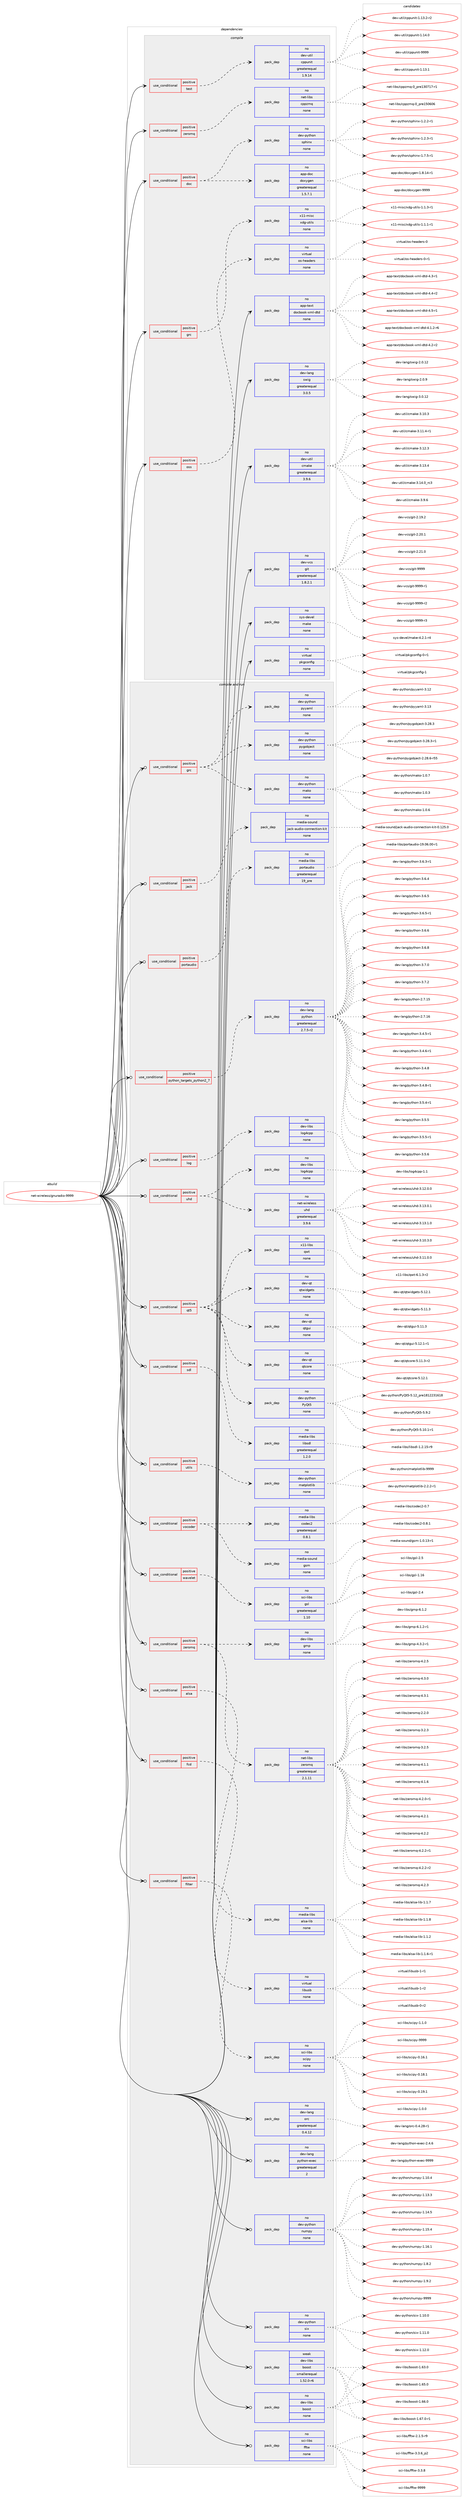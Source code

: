 digraph prolog {

# *************
# Graph options
# *************

newrank=true;
concentrate=true;
compound=true;
graph [rankdir=LR,fontname=Helvetica,fontsize=10,ranksep=1.5];#, ranksep=2.5, nodesep=0.2];
edge  [arrowhead=vee];
node  [fontname=Helvetica,fontsize=10];

# **********
# The ebuild
# **********

subgraph cluster_leftcol {
color=gray;
rank=same;
label=<<i>ebuild</i>>;
id [label="net-wireless/gnuradio-9999", color=red, width=4, href="../net-wireless/gnuradio-9999.svg"];
}

# ****************
# The dependencies
# ****************

subgraph cluster_midcol {
color=gray;
label=<<i>dependencies</i>>;
subgraph cluster_compile {
fillcolor="#eeeeee";
style=filled;
label=<<i>compile</i>>;
subgraph cond451269 {
dependency1680266 [label=<<TABLE BORDER="0" CELLBORDER="1" CELLSPACING="0" CELLPADDING="4"><TR><TD ROWSPAN="3" CELLPADDING="10">use_conditional</TD></TR><TR><TD>positive</TD></TR><TR><TD>doc</TD></TR></TABLE>>, shape=none, color=red];
subgraph pack1201493 {
dependency1680267 [label=<<TABLE BORDER="0" CELLBORDER="1" CELLSPACING="0" CELLPADDING="4" WIDTH="220"><TR><TD ROWSPAN="6" CELLPADDING="30">pack_dep</TD></TR><TR><TD WIDTH="110">no</TD></TR><TR><TD>app-doc</TD></TR><TR><TD>doxygen</TD></TR><TR><TD>greaterequal</TD></TR><TR><TD>1.5.7.1</TD></TR></TABLE>>, shape=none, color=blue];
}
dependency1680266:e -> dependency1680267:w [weight=20,style="dashed",arrowhead="vee"];
subgraph pack1201494 {
dependency1680268 [label=<<TABLE BORDER="0" CELLBORDER="1" CELLSPACING="0" CELLPADDING="4" WIDTH="220"><TR><TD ROWSPAN="6" CELLPADDING="30">pack_dep</TD></TR><TR><TD WIDTH="110">no</TD></TR><TR><TD>dev-python</TD></TR><TR><TD>sphinx</TD></TR><TR><TD>none</TD></TR><TR><TD></TD></TR></TABLE>>, shape=none, color=blue];
}
dependency1680266:e -> dependency1680268:w [weight=20,style="dashed",arrowhead="vee"];
}
id:e -> dependency1680266:w [weight=20,style="solid",arrowhead="vee"];
subgraph cond451270 {
dependency1680269 [label=<<TABLE BORDER="0" CELLBORDER="1" CELLSPACING="0" CELLPADDING="4"><TR><TD ROWSPAN="3" CELLPADDING="10">use_conditional</TD></TR><TR><TD>positive</TD></TR><TR><TD>grc</TD></TR></TABLE>>, shape=none, color=red];
subgraph pack1201495 {
dependency1680270 [label=<<TABLE BORDER="0" CELLBORDER="1" CELLSPACING="0" CELLPADDING="4" WIDTH="220"><TR><TD ROWSPAN="6" CELLPADDING="30">pack_dep</TD></TR><TR><TD WIDTH="110">no</TD></TR><TR><TD>x11-misc</TD></TR><TR><TD>xdg-utils</TD></TR><TR><TD>none</TD></TR><TR><TD></TD></TR></TABLE>>, shape=none, color=blue];
}
dependency1680269:e -> dependency1680270:w [weight=20,style="dashed",arrowhead="vee"];
}
id:e -> dependency1680269:w [weight=20,style="solid",arrowhead="vee"];
subgraph cond451271 {
dependency1680271 [label=<<TABLE BORDER="0" CELLBORDER="1" CELLSPACING="0" CELLPADDING="4"><TR><TD ROWSPAN="3" CELLPADDING="10">use_conditional</TD></TR><TR><TD>positive</TD></TR><TR><TD>oss</TD></TR></TABLE>>, shape=none, color=red];
subgraph pack1201496 {
dependency1680272 [label=<<TABLE BORDER="0" CELLBORDER="1" CELLSPACING="0" CELLPADDING="4" WIDTH="220"><TR><TD ROWSPAN="6" CELLPADDING="30">pack_dep</TD></TR><TR><TD WIDTH="110">no</TD></TR><TR><TD>virtual</TD></TR><TR><TD>os-headers</TD></TR><TR><TD>none</TD></TR><TR><TD></TD></TR></TABLE>>, shape=none, color=blue];
}
dependency1680271:e -> dependency1680272:w [weight=20,style="dashed",arrowhead="vee"];
}
id:e -> dependency1680271:w [weight=20,style="solid",arrowhead="vee"];
subgraph cond451272 {
dependency1680273 [label=<<TABLE BORDER="0" CELLBORDER="1" CELLSPACING="0" CELLPADDING="4"><TR><TD ROWSPAN="3" CELLPADDING="10">use_conditional</TD></TR><TR><TD>positive</TD></TR><TR><TD>test</TD></TR></TABLE>>, shape=none, color=red];
subgraph pack1201497 {
dependency1680274 [label=<<TABLE BORDER="0" CELLBORDER="1" CELLSPACING="0" CELLPADDING="4" WIDTH="220"><TR><TD ROWSPAN="6" CELLPADDING="30">pack_dep</TD></TR><TR><TD WIDTH="110">no</TD></TR><TR><TD>dev-util</TD></TR><TR><TD>cppunit</TD></TR><TR><TD>greaterequal</TD></TR><TR><TD>1.9.14</TD></TR></TABLE>>, shape=none, color=blue];
}
dependency1680273:e -> dependency1680274:w [weight=20,style="dashed",arrowhead="vee"];
}
id:e -> dependency1680273:w [weight=20,style="solid",arrowhead="vee"];
subgraph cond451273 {
dependency1680275 [label=<<TABLE BORDER="0" CELLBORDER="1" CELLSPACING="0" CELLPADDING="4"><TR><TD ROWSPAN="3" CELLPADDING="10">use_conditional</TD></TR><TR><TD>positive</TD></TR><TR><TD>zeromq</TD></TR></TABLE>>, shape=none, color=red];
subgraph pack1201498 {
dependency1680276 [label=<<TABLE BORDER="0" CELLBORDER="1" CELLSPACING="0" CELLPADDING="4" WIDTH="220"><TR><TD ROWSPAN="6" CELLPADDING="30">pack_dep</TD></TR><TR><TD WIDTH="110">no</TD></TR><TR><TD>net-libs</TD></TR><TR><TD>cppzmq</TD></TR><TR><TD>none</TD></TR><TR><TD></TD></TR></TABLE>>, shape=none, color=blue];
}
dependency1680275:e -> dependency1680276:w [weight=20,style="dashed",arrowhead="vee"];
}
id:e -> dependency1680275:w [weight=20,style="solid",arrowhead="vee"];
subgraph pack1201499 {
dependency1680277 [label=<<TABLE BORDER="0" CELLBORDER="1" CELLSPACING="0" CELLPADDING="4" WIDTH="220"><TR><TD ROWSPAN="6" CELLPADDING="30">pack_dep</TD></TR><TR><TD WIDTH="110">no</TD></TR><TR><TD>app-text</TD></TR><TR><TD>docbook-xml-dtd</TD></TR><TR><TD>none</TD></TR><TR><TD></TD></TR></TABLE>>, shape=none, color=blue];
}
id:e -> dependency1680277:w [weight=20,style="solid",arrowhead="vee"];
subgraph pack1201500 {
dependency1680278 [label=<<TABLE BORDER="0" CELLBORDER="1" CELLSPACING="0" CELLPADDING="4" WIDTH="220"><TR><TD ROWSPAN="6" CELLPADDING="30">pack_dep</TD></TR><TR><TD WIDTH="110">no</TD></TR><TR><TD>dev-lang</TD></TR><TR><TD>swig</TD></TR><TR><TD>greaterequal</TD></TR><TR><TD>3.0.5</TD></TR></TABLE>>, shape=none, color=blue];
}
id:e -> dependency1680278:w [weight=20,style="solid",arrowhead="vee"];
subgraph pack1201501 {
dependency1680279 [label=<<TABLE BORDER="0" CELLBORDER="1" CELLSPACING="0" CELLPADDING="4" WIDTH="220"><TR><TD ROWSPAN="6" CELLPADDING="30">pack_dep</TD></TR><TR><TD WIDTH="110">no</TD></TR><TR><TD>dev-util</TD></TR><TR><TD>cmake</TD></TR><TR><TD>greaterequal</TD></TR><TR><TD>3.9.6</TD></TR></TABLE>>, shape=none, color=blue];
}
id:e -> dependency1680279:w [weight=20,style="solid",arrowhead="vee"];
subgraph pack1201502 {
dependency1680280 [label=<<TABLE BORDER="0" CELLBORDER="1" CELLSPACING="0" CELLPADDING="4" WIDTH="220"><TR><TD ROWSPAN="6" CELLPADDING="30">pack_dep</TD></TR><TR><TD WIDTH="110">no</TD></TR><TR><TD>dev-vcs</TD></TR><TR><TD>git</TD></TR><TR><TD>greaterequal</TD></TR><TR><TD>1.8.2.1</TD></TR></TABLE>>, shape=none, color=blue];
}
id:e -> dependency1680280:w [weight=20,style="solid",arrowhead="vee"];
subgraph pack1201503 {
dependency1680281 [label=<<TABLE BORDER="0" CELLBORDER="1" CELLSPACING="0" CELLPADDING="4" WIDTH="220"><TR><TD ROWSPAN="6" CELLPADDING="30">pack_dep</TD></TR><TR><TD WIDTH="110">no</TD></TR><TR><TD>sys-devel</TD></TR><TR><TD>make</TD></TR><TR><TD>none</TD></TR><TR><TD></TD></TR></TABLE>>, shape=none, color=blue];
}
id:e -> dependency1680281:w [weight=20,style="solid",arrowhead="vee"];
subgraph pack1201504 {
dependency1680282 [label=<<TABLE BORDER="0" CELLBORDER="1" CELLSPACING="0" CELLPADDING="4" WIDTH="220"><TR><TD ROWSPAN="6" CELLPADDING="30">pack_dep</TD></TR><TR><TD WIDTH="110">no</TD></TR><TR><TD>virtual</TD></TR><TR><TD>pkgconfig</TD></TR><TR><TD>none</TD></TR><TR><TD></TD></TR></TABLE>>, shape=none, color=blue];
}
id:e -> dependency1680282:w [weight=20,style="solid",arrowhead="vee"];
}
subgraph cluster_compileandrun {
fillcolor="#eeeeee";
style=filled;
label=<<i>compile and run</i>>;
subgraph cond451274 {
dependency1680283 [label=<<TABLE BORDER="0" CELLBORDER="1" CELLSPACING="0" CELLPADDING="4"><TR><TD ROWSPAN="3" CELLPADDING="10">use_conditional</TD></TR><TR><TD>positive</TD></TR><TR><TD>alsa</TD></TR></TABLE>>, shape=none, color=red];
subgraph pack1201505 {
dependency1680284 [label=<<TABLE BORDER="0" CELLBORDER="1" CELLSPACING="0" CELLPADDING="4" WIDTH="220"><TR><TD ROWSPAN="6" CELLPADDING="30">pack_dep</TD></TR><TR><TD WIDTH="110">no</TD></TR><TR><TD>media-libs</TD></TR><TR><TD>alsa-lib</TD></TR><TR><TD>none</TD></TR><TR><TD></TD></TR></TABLE>>, shape=none, color=blue];
}
dependency1680283:e -> dependency1680284:w [weight=20,style="dashed",arrowhead="vee"];
}
id:e -> dependency1680283:w [weight=20,style="solid",arrowhead="odotvee"];
subgraph cond451275 {
dependency1680285 [label=<<TABLE BORDER="0" CELLBORDER="1" CELLSPACING="0" CELLPADDING="4"><TR><TD ROWSPAN="3" CELLPADDING="10">use_conditional</TD></TR><TR><TD>positive</TD></TR><TR><TD>fcd</TD></TR></TABLE>>, shape=none, color=red];
subgraph pack1201506 {
dependency1680286 [label=<<TABLE BORDER="0" CELLBORDER="1" CELLSPACING="0" CELLPADDING="4" WIDTH="220"><TR><TD ROWSPAN="6" CELLPADDING="30">pack_dep</TD></TR><TR><TD WIDTH="110">no</TD></TR><TR><TD>virtual</TD></TR><TR><TD>libusb</TD></TR><TR><TD>none</TD></TR><TR><TD></TD></TR></TABLE>>, shape=none, color=blue];
}
dependency1680285:e -> dependency1680286:w [weight=20,style="dashed",arrowhead="vee"];
}
id:e -> dependency1680285:w [weight=20,style="solid",arrowhead="odotvee"];
subgraph cond451276 {
dependency1680287 [label=<<TABLE BORDER="0" CELLBORDER="1" CELLSPACING="0" CELLPADDING="4"><TR><TD ROWSPAN="3" CELLPADDING="10">use_conditional</TD></TR><TR><TD>positive</TD></TR><TR><TD>filter</TD></TR></TABLE>>, shape=none, color=red];
subgraph pack1201507 {
dependency1680288 [label=<<TABLE BORDER="0" CELLBORDER="1" CELLSPACING="0" CELLPADDING="4" WIDTH="220"><TR><TD ROWSPAN="6" CELLPADDING="30">pack_dep</TD></TR><TR><TD WIDTH="110">no</TD></TR><TR><TD>sci-libs</TD></TR><TR><TD>scipy</TD></TR><TR><TD>none</TD></TR><TR><TD></TD></TR></TABLE>>, shape=none, color=blue];
}
dependency1680287:e -> dependency1680288:w [weight=20,style="dashed",arrowhead="vee"];
}
id:e -> dependency1680287:w [weight=20,style="solid",arrowhead="odotvee"];
subgraph cond451277 {
dependency1680289 [label=<<TABLE BORDER="0" CELLBORDER="1" CELLSPACING="0" CELLPADDING="4"><TR><TD ROWSPAN="3" CELLPADDING="10">use_conditional</TD></TR><TR><TD>positive</TD></TR><TR><TD>grc</TD></TR></TABLE>>, shape=none, color=red];
subgraph pack1201508 {
dependency1680290 [label=<<TABLE BORDER="0" CELLBORDER="1" CELLSPACING="0" CELLPADDING="4" WIDTH="220"><TR><TD ROWSPAN="6" CELLPADDING="30">pack_dep</TD></TR><TR><TD WIDTH="110">no</TD></TR><TR><TD>dev-python</TD></TR><TR><TD>pygobject</TD></TR><TR><TD>none</TD></TR><TR><TD></TD></TR></TABLE>>, shape=none, color=blue];
}
dependency1680289:e -> dependency1680290:w [weight=20,style="dashed",arrowhead="vee"];
subgraph pack1201509 {
dependency1680291 [label=<<TABLE BORDER="0" CELLBORDER="1" CELLSPACING="0" CELLPADDING="4" WIDTH="220"><TR><TD ROWSPAN="6" CELLPADDING="30">pack_dep</TD></TR><TR><TD WIDTH="110">no</TD></TR><TR><TD>dev-python</TD></TR><TR><TD>pyyaml</TD></TR><TR><TD>none</TD></TR><TR><TD></TD></TR></TABLE>>, shape=none, color=blue];
}
dependency1680289:e -> dependency1680291:w [weight=20,style="dashed",arrowhead="vee"];
subgraph pack1201510 {
dependency1680292 [label=<<TABLE BORDER="0" CELLBORDER="1" CELLSPACING="0" CELLPADDING="4" WIDTH="220"><TR><TD ROWSPAN="6" CELLPADDING="30">pack_dep</TD></TR><TR><TD WIDTH="110">no</TD></TR><TR><TD>dev-python</TD></TR><TR><TD>mako</TD></TR><TR><TD>none</TD></TR><TR><TD></TD></TR></TABLE>>, shape=none, color=blue];
}
dependency1680289:e -> dependency1680292:w [weight=20,style="dashed",arrowhead="vee"];
}
id:e -> dependency1680289:w [weight=20,style="solid",arrowhead="odotvee"];
subgraph cond451278 {
dependency1680293 [label=<<TABLE BORDER="0" CELLBORDER="1" CELLSPACING="0" CELLPADDING="4"><TR><TD ROWSPAN="3" CELLPADDING="10">use_conditional</TD></TR><TR><TD>positive</TD></TR><TR><TD>jack</TD></TR></TABLE>>, shape=none, color=red];
subgraph pack1201511 {
dependency1680294 [label=<<TABLE BORDER="0" CELLBORDER="1" CELLSPACING="0" CELLPADDING="4" WIDTH="220"><TR><TD ROWSPAN="6" CELLPADDING="30">pack_dep</TD></TR><TR><TD WIDTH="110">no</TD></TR><TR><TD>media-sound</TD></TR><TR><TD>jack-audio-connection-kit</TD></TR><TR><TD>none</TD></TR><TR><TD></TD></TR></TABLE>>, shape=none, color=blue];
}
dependency1680293:e -> dependency1680294:w [weight=20,style="dashed",arrowhead="vee"];
}
id:e -> dependency1680293:w [weight=20,style="solid",arrowhead="odotvee"];
subgraph cond451279 {
dependency1680295 [label=<<TABLE BORDER="0" CELLBORDER="1" CELLSPACING="0" CELLPADDING="4"><TR><TD ROWSPAN="3" CELLPADDING="10">use_conditional</TD></TR><TR><TD>positive</TD></TR><TR><TD>log</TD></TR></TABLE>>, shape=none, color=red];
subgraph pack1201512 {
dependency1680296 [label=<<TABLE BORDER="0" CELLBORDER="1" CELLSPACING="0" CELLPADDING="4" WIDTH="220"><TR><TD ROWSPAN="6" CELLPADDING="30">pack_dep</TD></TR><TR><TD WIDTH="110">no</TD></TR><TR><TD>dev-libs</TD></TR><TR><TD>log4cpp</TD></TR><TR><TD>none</TD></TR><TR><TD></TD></TR></TABLE>>, shape=none, color=blue];
}
dependency1680295:e -> dependency1680296:w [weight=20,style="dashed",arrowhead="vee"];
}
id:e -> dependency1680295:w [weight=20,style="solid",arrowhead="odotvee"];
subgraph cond451280 {
dependency1680297 [label=<<TABLE BORDER="0" CELLBORDER="1" CELLSPACING="0" CELLPADDING="4"><TR><TD ROWSPAN="3" CELLPADDING="10">use_conditional</TD></TR><TR><TD>positive</TD></TR><TR><TD>portaudio</TD></TR></TABLE>>, shape=none, color=red];
subgraph pack1201513 {
dependency1680298 [label=<<TABLE BORDER="0" CELLBORDER="1" CELLSPACING="0" CELLPADDING="4" WIDTH="220"><TR><TD ROWSPAN="6" CELLPADDING="30">pack_dep</TD></TR><TR><TD WIDTH="110">no</TD></TR><TR><TD>media-libs</TD></TR><TR><TD>portaudio</TD></TR><TR><TD>greaterequal</TD></TR><TR><TD>19_pre</TD></TR></TABLE>>, shape=none, color=blue];
}
dependency1680297:e -> dependency1680298:w [weight=20,style="dashed",arrowhead="vee"];
}
id:e -> dependency1680297:w [weight=20,style="solid",arrowhead="odotvee"];
subgraph cond451281 {
dependency1680299 [label=<<TABLE BORDER="0" CELLBORDER="1" CELLSPACING="0" CELLPADDING="4"><TR><TD ROWSPAN="3" CELLPADDING="10">use_conditional</TD></TR><TR><TD>positive</TD></TR><TR><TD>python_targets_python2_7</TD></TR></TABLE>>, shape=none, color=red];
subgraph pack1201514 {
dependency1680300 [label=<<TABLE BORDER="0" CELLBORDER="1" CELLSPACING="0" CELLPADDING="4" WIDTH="220"><TR><TD ROWSPAN="6" CELLPADDING="30">pack_dep</TD></TR><TR><TD WIDTH="110">no</TD></TR><TR><TD>dev-lang</TD></TR><TR><TD>python</TD></TR><TR><TD>greaterequal</TD></TR><TR><TD>2.7.5-r2</TD></TR></TABLE>>, shape=none, color=blue];
}
dependency1680299:e -> dependency1680300:w [weight=20,style="dashed",arrowhead="vee"];
}
id:e -> dependency1680299:w [weight=20,style="solid",arrowhead="odotvee"];
subgraph cond451282 {
dependency1680301 [label=<<TABLE BORDER="0" CELLBORDER="1" CELLSPACING="0" CELLPADDING="4"><TR><TD ROWSPAN="3" CELLPADDING="10">use_conditional</TD></TR><TR><TD>positive</TD></TR><TR><TD>qt5</TD></TR></TABLE>>, shape=none, color=red];
subgraph pack1201515 {
dependency1680302 [label=<<TABLE BORDER="0" CELLBORDER="1" CELLSPACING="0" CELLPADDING="4" WIDTH="220"><TR><TD ROWSPAN="6" CELLPADDING="30">pack_dep</TD></TR><TR><TD WIDTH="110">no</TD></TR><TR><TD>dev-python</TD></TR><TR><TD>PyQt5</TD></TR><TR><TD>none</TD></TR><TR><TD></TD></TR></TABLE>>, shape=none, color=blue];
}
dependency1680301:e -> dependency1680302:w [weight=20,style="dashed",arrowhead="vee"];
subgraph pack1201516 {
dependency1680303 [label=<<TABLE BORDER="0" CELLBORDER="1" CELLSPACING="0" CELLPADDING="4" WIDTH="220"><TR><TD ROWSPAN="6" CELLPADDING="30">pack_dep</TD></TR><TR><TD WIDTH="110">no</TD></TR><TR><TD>dev-qt</TD></TR><TR><TD>qtcore</TD></TR><TR><TD>none</TD></TR><TR><TD></TD></TR></TABLE>>, shape=none, color=blue];
}
dependency1680301:e -> dependency1680303:w [weight=20,style="dashed",arrowhead="vee"];
subgraph pack1201517 {
dependency1680304 [label=<<TABLE BORDER="0" CELLBORDER="1" CELLSPACING="0" CELLPADDING="4" WIDTH="220"><TR><TD ROWSPAN="6" CELLPADDING="30">pack_dep</TD></TR><TR><TD WIDTH="110">no</TD></TR><TR><TD>dev-qt</TD></TR><TR><TD>qtgui</TD></TR><TR><TD>none</TD></TR><TR><TD></TD></TR></TABLE>>, shape=none, color=blue];
}
dependency1680301:e -> dependency1680304:w [weight=20,style="dashed",arrowhead="vee"];
subgraph pack1201518 {
dependency1680305 [label=<<TABLE BORDER="0" CELLBORDER="1" CELLSPACING="0" CELLPADDING="4" WIDTH="220"><TR><TD ROWSPAN="6" CELLPADDING="30">pack_dep</TD></TR><TR><TD WIDTH="110">no</TD></TR><TR><TD>dev-qt</TD></TR><TR><TD>qtwidgets</TD></TR><TR><TD>none</TD></TR><TR><TD></TD></TR></TABLE>>, shape=none, color=blue];
}
dependency1680301:e -> dependency1680305:w [weight=20,style="dashed",arrowhead="vee"];
subgraph pack1201519 {
dependency1680306 [label=<<TABLE BORDER="0" CELLBORDER="1" CELLSPACING="0" CELLPADDING="4" WIDTH="220"><TR><TD ROWSPAN="6" CELLPADDING="30">pack_dep</TD></TR><TR><TD WIDTH="110">no</TD></TR><TR><TD>x11-libs</TD></TR><TR><TD>qwt</TD></TR><TR><TD>none</TD></TR><TR><TD></TD></TR></TABLE>>, shape=none, color=blue];
}
dependency1680301:e -> dependency1680306:w [weight=20,style="dashed",arrowhead="vee"];
}
id:e -> dependency1680301:w [weight=20,style="solid",arrowhead="odotvee"];
subgraph cond451283 {
dependency1680307 [label=<<TABLE BORDER="0" CELLBORDER="1" CELLSPACING="0" CELLPADDING="4"><TR><TD ROWSPAN="3" CELLPADDING="10">use_conditional</TD></TR><TR><TD>positive</TD></TR><TR><TD>sdl</TD></TR></TABLE>>, shape=none, color=red];
subgraph pack1201520 {
dependency1680308 [label=<<TABLE BORDER="0" CELLBORDER="1" CELLSPACING="0" CELLPADDING="4" WIDTH="220"><TR><TD ROWSPAN="6" CELLPADDING="30">pack_dep</TD></TR><TR><TD WIDTH="110">no</TD></TR><TR><TD>media-libs</TD></TR><TR><TD>libsdl</TD></TR><TR><TD>greaterequal</TD></TR><TR><TD>1.2.0</TD></TR></TABLE>>, shape=none, color=blue];
}
dependency1680307:e -> dependency1680308:w [weight=20,style="dashed",arrowhead="vee"];
}
id:e -> dependency1680307:w [weight=20,style="solid",arrowhead="odotvee"];
subgraph cond451284 {
dependency1680309 [label=<<TABLE BORDER="0" CELLBORDER="1" CELLSPACING="0" CELLPADDING="4"><TR><TD ROWSPAN="3" CELLPADDING="10">use_conditional</TD></TR><TR><TD>positive</TD></TR><TR><TD>uhd</TD></TR></TABLE>>, shape=none, color=red];
subgraph pack1201521 {
dependency1680310 [label=<<TABLE BORDER="0" CELLBORDER="1" CELLSPACING="0" CELLPADDING="4" WIDTH="220"><TR><TD ROWSPAN="6" CELLPADDING="30">pack_dep</TD></TR><TR><TD WIDTH="110">no</TD></TR><TR><TD>net-wireless</TD></TR><TR><TD>uhd</TD></TR><TR><TD>greaterequal</TD></TR><TR><TD>3.9.6</TD></TR></TABLE>>, shape=none, color=blue];
}
dependency1680309:e -> dependency1680310:w [weight=20,style="dashed",arrowhead="vee"];
subgraph pack1201522 {
dependency1680311 [label=<<TABLE BORDER="0" CELLBORDER="1" CELLSPACING="0" CELLPADDING="4" WIDTH="220"><TR><TD ROWSPAN="6" CELLPADDING="30">pack_dep</TD></TR><TR><TD WIDTH="110">no</TD></TR><TR><TD>dev-libs</TD></TR><TR><TD>log4cpp</TD></TR><TR><TD>none</TD></TR><TR><TD></TD></TR></TABLE>>, shape=none, color=blue];
}
dependency1680309:e -> dependency1680311:w [weight=20,style="dashed",arrowhead="vee"];
}
id:e -> dependency1680309:w [weight=20,style="solid",arrowhead="odotvee"];
subgraph cond451285 {
dependency1680312 [label=<<TABLE BORDER="0" CELLBORDER="1" CELLSPACING="0" CELLPADDING="4"><TR><TD ROWSPAN="3" CELLPADDING="10">use_conditional</TD></TR><TR><TD>positive</TD></TR><TR><TD>utils</TD></TR></TABLE>>, shape=none, color=red];
subgraph pack1201523 {
dependency1680313 [label=<<TABLE BORDER="0" CELLBORDER="1" CELLSPACING="0" CELLPADDING="4" WIDTH="220"><TR><TD ROWSPAN="6" CELLPADDING="30">pack_dep</TD></TR><TR><TD WIDTH="110">no</TD></TR><TR><TD>dev-python</TD></TR><TR><TD>matplotlib</TD></TR><TR><TD>none</TD></TR><TR><TD></TD></TR></TABLE>>, shape=none, color=blue];
}
dependency1680312:e -> dependency1680313:w [weight=20,style="dashed",arrowhead="vee"];
}
id:e -> dependency1680312:w [weight=20,style="solid",arrowhead="odotvee"];
subgraph cond451286 {
dependency1680314 [label=<<TABLE BORDER="0" CELLBORDER="1" CELLSPACING="0" CELLPADDING="4"><TR><TD ROWSPAN="3" CELLPADDING="10">use_conditional</TD></TR><TR><TD>positive</TD></TR><TR><TD>vocoder</TD></TR></TABLE>>, shape=none, color=red];
subgraph pack1201524 {
dependency1680315 [label=<<TABLE BORDER="0" CELLBORDER="1" CELLSPACING="0" CELLPADDING="4" WIDTH="220"><TR><TD ROWSPAN="6" CELLPADDING="30">pack_dep</TD></TR><TR><TD WIDTH="110">no</TD></TR><TR><TD>media-sound</TD></TR><TR><TD>gsm</TD></TR><TR><TD>none</TD></TR><TR><TD></TD></TR></TABLE>>, shape=none, color=blue];
}
dependency1680314:e -> dependency1680315:w [weight=20,style="dashed",arrowhead="vee"];
subgraph pack1201525 {
dependency1680316 [label=<<TABLE BORDER="0" CELLBORDER="1" CELLSPACING="0" CELLPADDING="4" WIDTH="220"><TR><TD ROWSPAN="6" CELLPADDING="30">pack_dep</TD></TR><TR><TD WIDTH="110">no</TD></TR><TR><TD>media-libs</TD></TR><TR><TD>codec2</TD></TR><TR><TD>greaterequal</TD></TR><TR><TD>0.8.1</TD></TR></TABLE>>, shape=none, color=blue];
}
dependency1680314:e -> dependency1680316:w [weight=20,style="dashed",arrowhead="vee"];
}
id:e -> dependency1680314:w [weight=20,style="solid",arrowhead="odotvee"];
subgraph cond451287 {
dependency1680317 [label=<<TABLE BORDER="0" CELLBORDER="1" CELLSPACING="0" CELLPADDING="4"><TR><TD ROWSPAN="3" CELLPADDING="10">use_conditional</TD></TR><TR><TD>positive</TD></TR><TR><TD>wavelet</TD></TR></TABLE>>, shape=none, color=red];
subgraph pack1201526 {
dependency1680318 [label=<<TABLE BORDER="0" CELLBORDER="1" CELLSPACING="0" CELLPADDING="4" WIDTH="220"><TR><TD ROWSPAN="6" CELLPADDING="30">pack_dep</TD></TR><TR><TD WIDTH="110">no</TD></TR><TR><TD>sci-libs</TD></TR><TR><TD>gsl</TD></TR><TR><TD>greaterequal</TD></TR><TR><TD>1.10</TD></TR></TABLE>>, shape=none, color=blue];
}
dependency1680317:e -> dependency1680318:w [weight=20,style="dashed",arrowhead="vee"];
}
id:e -> dependency1680317:w [weight=20,style="solid",arrowhead="odotvee"];
subgraph cond451288 {
dependency1680319 [label=<<TABLE BORDER="0" CELLBORDER="1" CELLSPACING="0" CELLPADDING="4"><TR><TD ROWSPAN="3" CELLPADDING="10">use_conditional</TD></TR><TR><TD>positive</TD></TR><TR><TD>zeromq</TD></TR></TABLE>>, shape=none, color=red];
subgraph pack1201527 {
dependency1680320 [label=<<TABLE BORDER="0" CELLBORDER="1" CELLSPACING="0" CELLPADDING="4" WIDTH="220"><TR><TD ROWSPAN="6" CELLPADDING="30">pack_dep</TD></TR><TR><TD WIDTH="110">no</TD></TR><TR><TD>net-libs</TD></TR><TR><TD>zeromq</TD></TR><TR><TD>greaterequal</TD></TR><TR><TD>2.1.11</TD></TR></TABLE>>, shape=none, color=blue];
}
dependency1680319:e -> dependency1680320:w [weight=20,style="dashed",arrowhead="vee"];
subgraph pack1201528 {
dependency1680321 [label=<<TABLE BORDER="0" CELLBORDER="1" CELLSPACING="0" CELLPADDING="4" WIDTH="220"><TR><TD ROWSPAN="6" CELLPADDING="30">pack_dep</TD></TR><TR><TD WIDTH="110">no</TD></TR><TR><TD>dev-libs</TD></TR><TR><TD>gmp</TD></TR><TR><TD>none</TD></TR><TR><TD></TD></TR></TABLE>>, shape=none, color=blue];
}
dependency1680319:e -> dependency1680321:w [weight=20,style="dashed",arrowhead="vee"];
}
id:e -> dependency1680319:w [weight=20,style="solid",arrowhead="odotvee"];
subgraph pack1201529 {
dependency1680322 [label=<<TABLE BORDER="0" CELLBORDER="1" CELLSPACING="0" CELLPADDING="4" WIDTH="220"><TR><TD ROWSPAN="6" CELLPADDING="30">pack_dep</TD></TR><TR><TD WIDTH="110">no</TD></TR><TR><TD>dev-lang</TD></TR><TR><TD>orc</TD></TR><TR><TD>greaterequal</TD></TR><TR><TD>0.4.12</TD></TR></TABLE>>, shape=none, color=blue];
}
id:e -> dependency1680322:w [weight=20,style="solid",arrowhead="odotvee"];
subgraph pack1201530 {
dependency1680323 [label=<<TABLE BORDER="0" CELLBORDER="1" CELLSPACING="0" CELLPADDING="4" WIDTH="220"><TR><TD ROWSPAN="6" CELLPADDING="30">pack_dep</TD></TR><TR><TD WIDTH="110">no</TD></TR><TR><TD>dev-lang</TD></TR><TR><TD>python-exec</TD></TR><TR><TD>greaterequal</TD></TR><TR><TD>2</TD></TR></TABLE>>, shape=none, color=blue];
}
id:e -> dependency1680323:w [weight=20,style="solid",arrowhead="odotvee"];
subgraph pack1201531 {
dependency1680324 [label=<<TABLE BORDER="0" CELLBORDER="1" CELLSPACING="0" CELLPADDING="4" WIDTH="220"><TR><TD ROWSPAN="6" CELLPADDING="30">pack_dep</TD></TR><TR><TD WIDTH="110">no</TD></TR><TR><TD>dev-libs</TD></TR><TR><TD>boost</TD></TR><TR><TD>none</TD></TR><TR><TD></TD></TR></TABLE>>, shape=none, color=blue];
}
id:e -> dependency1680324:w [weight=20,style="solid",arrowhead="odotvee"];
subgraph pack1201532 {
dependency1680325 [label=<<TABLE BORDER="0" CELLBORDER="1" CELLSPACING="0" CELLPADDING="4" WIDTH="220"><TR><TD ROWSPAN="6" CELLPADDING="30">pack_dep</TD></TR><TR><TD WIDTH="110">no</TD></TR><TR><TD>dev-python</TD></TR><TR><TD>numpy</TD></TR><TR><TD>none</TD></TR><TR><TD></TD></TR></TABLE>>, shape=none, color=blue];
}
id:e -> dependency1680325:w [weight=20,style="solid",arrowhead="odotvee"];
subgraph pack1201533 {
dependency1680326 [label=<<TABLE BORDER="0" CELLBORDER="1" CELLSPACING="0" CELLPADDING="4" WIDTH="220"><TR><TD ROWSPAN="6" CELLPADDING="30">pack_dep</TD></TR><TR><TD WIDTH="110">no</TD></TR><TR><TD>dev-python</TD></TR><TR><TD>six</TD></TR><TR><TD>none</TD></TR><TR><TD></TD></TR></TABLE>>, shape=none, color=blue];
}
id:e -> dependency1680326:w [weight=20,style="solid",arrowhead="odotvee"];
subgraph pack1201534 {
dependency1680327 [label=<<TABLE BORDER="0" CELLBORDER="1" CELLSPACING="0" CELLPADDING="4" WIDTH="220"><TR><TD ROWSPAN="6" CELLPADDING="30">pack_dep</TD></TR><TR><TD WIDTH="110">no</TD></TR><TR><TD>sci-libs</TD></TR><TR><TD>fftw</TD></TR><TR><TD>none</TD></TR><TR><TD></TD></TR></TABLE>>, shape=none, color=blue];
}
id:e -> dependency1680327:w [weight=20,style="solid",arrowhead="odotvee"];
subgraph pack1201535 {
dependency1680328 [label=<<TABLE BORDER="0" CELLBORDER="1" CELLSPACING="0" CELLPADDING="4" WIDTH="220"><TR><TD ROWSPAN="6" CELLPADDING="30">pack_dep</TD></TR><TR><TD WIDTH="110">weak</TD></TR><TR><TD>dev-libs</TD></TR><TR><TD>boost</TD></TR><TR><TD>smallerequal</TD></TR><TR><TD>1.52.0-r6</TD></TR></TABLE>>, shape=none, color=blue];
}
id:e -> dependency1680328:w [weight=20,style="solid",arrowhead="odotvee"];
}
subgraph cluster_run {
fillcolor="#eeeeee";
style=filled;
label=<<i>run</i>>;
}
}

# **************
# The candidates
# **************

subgraph cluster_choices {
rank=same;
color=gray;
label=<<i>candidates</i>>;

subgraph choice1201493 {
color=black;
nodesep=1;
choice97112112451001119947100111120121103101110454946564649524511449 [label="app-doc/doxygen-1.8.14-r1", color=red, width=4,href="../app-doc/doxygen-1.8.14-r1.svg"];
choice971121124510011199471001111201211031011104557575757 [label="app-doc/doxygen-9999", color=red, width=4,href="../app-doc/doxygen-9999.svg"];
dependency1680267:e -> choice97112112451001119947100111120121103101110454946564649524511449:w [style=dotted,weight="100"];
dependency1680267:e -> choice971121124510011199471001111201211031011104557575757:w [style=dotted,weight="100"];
}
subgraph choice1201494 {
color=black;
nodesep=1;
choice10010111845112121116104111110471151121041051101204549465046504511449 [label="dev-python/sphinx-1.2.2-r1", color=red, width=4,href="../dev-python/sphinx-1.2.2-r1.svg"];
choice10010111845112121116104111110471151121041051101204549465046514511449 [label="dev-python/sphinx-1.2.3-r1", color=red, width=4,href="../dev-python/sphinx-1.2.3-r1.svg"];
choice10010111845112121116104111110471151121041051101204549465546534511449 [label="dev-python/sphinx-1.7.5-r1", color=red, width=4,href="../dev-python/sphinx-1.7.5-r1.svg"];
dependency1680268:e -> choice10010111845112121116104111110471151121041051101204549465046504511449:w [style=dotted,weight="100"];
dependency1680268:e -> choice10010111845112121116104111110471151121041051101204549465046514511449:w [style=dotted,weight="100"];
dependency1680268:e -> choice10010111845112121116104111110471151121041051101204549465546534511449:w [style=dotted,weight="100"];
}
subgraph choice1201495 {
color=black;
nodesep=1;
choice1204949451091051159947120100103451171161051081154549464946494511449 [label="x11-misc/xdg-utils-1.1.1-r1", color=red, width=4,href="../x11-misc/xdg-utils-1.1.1-r1.svg"];
choice1204949451091051159947120100103451171161051081154549464946514511449 [label="x11-misc/xdg-utils-1.1.3-r1", color=red, width=4,href="../x11-misc/xdg-utils-1.1.3-r1.svg"];
dependency1680270:e -> choice1204949451091051159947120100103451171161051081154549464946494511449:w [style=dotted,weight="100"];
dependency1680270:e -> choice1204949451091051159947120100103451171161051081154549464946514511449:w [style=dotted,weight="100"];
}
subgraph choice1201496 {
color=black;
nodesep=1;
choice118105114116117971084711111545104101971001011141154548 [label="virtual/os-headers-0", color=red, width=4,href="../virtual/os-headers-0.svg"];
choice1181051141161179710847111115451041019710010111411545484511449 [label="virtual/os-headers-0-r1", color=red, width=4,href="../virtual/os-headers-0-r1.svg"];
dependency1680272:e -> choice118105114116117971084711111545104101971001011141154548:w [style=dotted,weight="100"];
dependency1680272:e -> choice1181051141161179710847111115451041019710010111411545484511449:w [style=dotted,weight="100"];
}
subgraph choice1201497 {
color=black;
nodesep=1;
choice10010111845117116105108479911211211711010511645494649514649 [label="dev-util/cppunit-1.13.1", color=red, width=4,href="../dev-util/cppunit-1.13.1.svg"];
choice100101118451171161051084799112112117110105116454946495146504511450 [label="dev-util/cppunit-1.13.2-r2", color=red, width=4,href="../dev-util/cppunit-1.13.2-r2.svg"];
choice10010111845117116105108479911211211711010511645494649524648 [label="dev-util/cppunit-1.14.0", color=red, width=4,href="../dev-util/cppunit-1.14.0.svg"];
choice1001011184511711610510847991121121171101051164557575757 [label="dev-util/cppunit-9999", color=red, width=4,href="../dev-util/cppunit-9999.svg"];
dependency1680274:e -> choice10010111845117116105108479911211211711010511645494649514649:w [style=dotted,weight="100"];
dependency1680274:e -> choice100101118451171161051084799112112117110105116454946495146504511450:w [style=dotted,weight="100"];
dependency1680274:e -> choice10010111845117116105108479911211211711010511645494649524648:w [style=dotted,weight="100"];
dependency1680274:e -> choice1001011184511711610510847991121121171101051164557575757:w [style=dotted,weight="100"];
}
subgraph choice1201498 {
color=black;
nodesep=1;
choice110101116451081059811547991121121221091134548951121141014951485549554511449 [label="net-libs/cppzmq-0_pre130717-r1", color=red, width=4,href="../net-libs/cppzmq-0_pre130717-r1.svg"];
choice11010111645108105981154799112112122109113454895112114101495348544854 [label="net-libs/cppzmq-0_pre150606", color=red, width=4,href="../net-libs/cppzmq-0_pre150606.svg"];
dependency1680276:e -> choice110101116451081059811547991121121221091134548951121141014951485549554511449:w [style=dotted,weight="100"];
dependency1680276:e -> choice11010111645108105981154799112112122109113454895112114101495348544854:w [style=dotted,weight="100"];
}
subgraph choice1201499 {
color=black;
nodesep=1;
choice971121124511610112011647100111999811111110745120109108451001161004552464946504511454 [label="app-text/docbook-xml-dtd-4.1.2-r6", color=red, width=4,href="../app-text/docbook-xml-dtd-4.1.2-r6.svg"];
choice97112112451161011201164710011199981111111074512010910845100116100455246504511450 [label="app-text/docbook-xml-dtd-4.2-r2", color=red, width=4,href="../app-text/docbook-xml-dtd-4.2-r2.svg"];
choice97112112451161011201164710011199981111111074512010910845100116100455246514511449 [label="app-text/docbook-xml-dtd-4.3-r1", color=red, width=4,href="../app-text/docbook-xml-dtd-4.3-r1.svg"];
choice97112112451161011201164710011199981111111074512010910845100116100455246524511450 [label="app-text/docbook-xml-dtd-4.4-r2", color=red, width=4,href="../app-text/docbook-xml-dtd-4.4-r2.svg"];
choice97112112451161011201164710011199981111111074512010910845100116100455246534511449 [label="app-text/docbook-xml-dtd-4.5-r1", color=red, width=4,href="../app-text/docbook-xml-dtd-4.5-r1.svg"];
dependency1680277:e -> choice971121124511610112011647100111999811111110745120109108451001161004552464946504511454:w [style=dotted,weight="100"];
dependency1680277:e -> choice97112112451161011201164710011199981111111074512010910845100116100455246504511450:w [style=dotted,weight="100"];
dependency1680277:e -> choice97112112451161011201164710011199981111111074512010910845100116100455246514511449:w [style=dotted,weight="100"];
dependency1680277:e -> choice97112112451161011201164710011199981111111074512010910845100116100455246524511450:w [style=dotted,weight="100"];
dependency1680277:e -> choice97112112451161011201164710011199981111111074512010910845100116100455246534511449:w [style=dotted,weight="100"];
}
subgraph choice1201500 {
color=black;
nodesep=1;
choice10010111845108971101034711511910510345504648464950 [label="dev-lang/swig-2.0.12", color=red, width=4,href="../dev-lang/swig-2.0.12.svg"];
choice100101118451089711010347115119105103455046484657 [label="dev-lang/swig-2.0.9", color=red, width=4,href="../dev-lang/swig-2.0.9.svg"];
choice10010111845108971101034711511910510345514648464950 [label="dev-lang/swig-3.0.12", color=red, width=4,href="../dev-lang/swig-3.0.12.svg"];
dependency1680278:e -> choice10010111845108971101034711511910510345504648464950:w [style=dotted,weight="100"];
dependency1680278:e -> choice100101118451089711010347115119105103455046484657:w [style=dotted,weight="100"];
dependency1680278:e -> choice10010111845108971101034711511910510345514648464950:w [style=dotted,weight="100"];
}
subgraph choice1201501 {
color=black;
nodesep=1;
choice1001011184511711610510847991099710710145514649484651 [label="dev-util/cmake-3.10.3", color=red, width=4,href="../dev-util/cmake-3.10.3.svg"];
choice10010111845117116105108479910997107101455146494946524511449 [label="dev-util/cmake-3.11.4-r1", color=red, width=4,href="../dev-util/cmake-3.11.4-r1.svg"];
choice1001011184511711610510847991099710710145514649504651 [label="dev-util/cmake-3.12.3", color=red, width=4,href="../dev-util/cmake-3.12.3.svg"];
choice1001011184511711610510847991099710710145514649514652 [label="dev-util/cmake-3.13.4", color=red, width=4,href="../dev-util/cmake-3.13.4.svg"];
choice1001011184511711610510847991099710710145514649524648951149951 [label="dev-util/cmake-3.14.0_rc3", color=red, width=4,href="../dev-util/cmake-3.14.0_rc3.svg"];
choice10010111845117116105108479910997107101455146574654 [label="dev-util/cmake-3.9.6", color=red, width=4,href="../dev-util/cmake-3.9.6.svg"];
dependency1680279:e -> choice1001011184511711610510847991099710710145514649484651:w [style=dotted,weight="100"];
dependency1680279:e -> choice10010111845117116105108479910997107101455146494946524511449:w [style=dotted,weight="100"];
dependency1680279:e -> choice1001011184511711610510847991099710710145514649504651:w [style=dotted,weight="100"];
dependency1680279:e -> choice1001011184511711610510847991099710710145514649514652:w [style=dotted,weight="100"];
dependency1680279:e -> choice1001011184511711610510847991099710710145514649524648951149951:w [style=dotted,weight="100"];
dependency1680279:e -> choice10010111845117116105108479910997107101455146574654:w [style=dotted,weight="100"];
}
subgraph choice1201502 {
color=black;
nodesep=1;
choice10010111845118991154710310511645504649574650 [label="dev-vcs/git-2.19.2", color=red, width=4,href="../dev-vcs/git-2.19.2.svg"];
choice10010111845118991154710310511645504650484649 [label="dev-vcs/git-2.20.1", color=red, width=4,href="../dev-vcs/git-2.20.1.svg"];
choice10010111845118991154710310511645504650494648 [label="dev-vcs/git-2.21.0", color=red, width=4,href="../dev-vcs/git-2.21.0.svg"];
choice1001011184511899115471031051164557575757 [label="dev-vcs/git-9999", color=red, width=4,href="../dev-vcs/git-9999.svg"];
choice10010111845118991154710310511645575757574511449 [label="dev-vcs/git-9999-r1", color=red, width=4,href="../dev-vcs/git-9999-r1.svg"];
choice10010111845118991154710310511645575757574511450 [label="dev-vcs/git-9999-r2", color=red, width=4,href="../dev-vcs/git-9999-r2.svg"];
choice10010111845118991154710310511645575757574511451 [label="dev-vcs/git-9999-r3", color=red, width=4,href="../dev-vcs/git-9999-r3.svg"];
dependency1680280:e -> choice10010111845118991154710310511645504649574650:w [style=dotted,weight="100"];
dependency1680280:e -> choice10010111845118991154710310511645504650484649:w [style=dotted,weight="100"];
dependency1680280:e -> choice10010111845118991154710310511645504650494648:w [style=dotted,weight="100"];
dependency1680280:e -> choice1001011184511899115471031051164557575757:w [style=dotted,weight="100"];
dependency1680280:e -> choice10010111845118991154710310511645575757574511449:w [style=dotted,weight="100"];
dependency1680280:e -> choice10010111845118991154710310511645575757574511450:w [style=dotted,weight="100"];
dependency1680280:e -> choice10010111845118991154710310511645575757574511451:w [style=dotted,weight="100"];
}
subgraph choice1201503 {
color=black;
nodesep=1;
choice1151211154510010111810110847109971071014552465046494511452 [label="sys-devel/make-4.2.1-r4", color=red, width=4,href="../sys-devel/make-4.2.1-r4.svg"];
dependency1680281:e -> choice1151211154510010111810110847109971071014552465046494511452:w [style=dotted,weight="100"];
}
subgraph choice1201504 {
color=black;
nodesep=1;
choice11810511411611797108471121071039911111010210510345484511449 [label="virtual/pkgconfig-0-r1", color=red, width=4,href="../virtual/pkgconfig-0-r1.svg"];
choice1181051141161179710847112107103991111101021051034549 [label="virtual/pkgconfig-1", color=red, width=4,href="../virtual/pkgconfig-1.svg"];
dependency1680282:e -> choice11810511411611797108471121071039911111010210510345484511449:w [style=dotted,weight="100"];
dependency1680282:e -> choice1181051141161179710847112107103991111101021051034549:w [style=dotted,weight="100"];
}
subgraph choice1201505 {
color=black;
nodesep=1;
choice1091011001059745108105981154797108115974510810598454946494650 [label="media-libs/alsa-lib-1.1.2", color=red, width=4,href="../media-libs/alsa-lib-1.1.2.svg"];
choice10910110010597451081059811547971081159745108105984549464946544511449 [label="media-libs/alsa-lib-1.1.6-r1", color=red, width=4,href="../media-libs/alsa-lib-1.1.6-r1.svg"];
choice1091011001059745108105981154797108115974510810598454946494655 [label="media-libs/alsa-lib-1.1.7", color=red, width=4,href="../media-libs/alsa-lib-1.1.7.svg"];
choice1091011001059745108105981154797108115974510810598454946494656 [label="media-libs/alsa-lib-1.1.8", color=red, width=4,href="../media-libs/alsa-lib-1.1.8.svg"];
dependency1680284:e -> choice1091011001059745108105981154797108115974510810598454946494650:w [style=dotted,weight="100"];
dependency1680284:e -> choice10910110010597451081059811547971081159745108105984549464946544511449:w [style=dotted,weight="100"];
dependency1680284:e -> choice1091011001059745108105981154797108115974510810598454946494655:w [style=dotted,weight="100"];
dependency1680284:e -> choice1091011001059745108105981154797108115974510810598454946494656:w [style=dotted,weight="100"];
}
subgraph choice1201506 {
color=black;
nodesep=1;
choice1181051141161179710847108105981171159845484511450 [label="virtual/libusb-0-r2", color=red, width=4,href="../virtual/libusb-0-r2.svg"];
choice1181051141161179710847108105981171159845494511449 [label="virtual/libusb-1-r1", color=red, width=4,href="../virtual/libusb-1-r1.svg"];
choice1181051141161179710847108105981171159845494511450 [label="virtual/libusb-1-r2", color=red, width=4,href="../virtual/libusb-1-r2.svg"];
dependency1680286:e -> choice1181051141161179710847108105981171159845484511450:w [style=dotted,weight="100"];
dependency1680286:e -> choice1181051141161179710847108105981171159845494511449:w [style=dotted,weight="100"];
dependency1680286:e -> choice1181051141161179710847108105981171159845494511450:w [style=dotted,weight="100"];
}
subgraph choice1201507 {
color=black;
nodesep=1;
choice115991054510810598115471159910511212145484649544649 [label="sci-libs/scipy-0.16.1", color=red, width=4,href="../sci-libs/scipy-0.16.1.svg"];
choice115991054510810598115471159910511212145484649564649 [label="sci-libs/scipy-0.18.1", color=red, width=4,href="../sci-libs/scipy-0.18.1.svg"];
choice115991054510810598115471159910511212145484649574649 [label="sci-libs/scipy-0.19.1", color=red, width=4,href="../sci-libs/scipy-0.19.1.svg"];
choice1159910545108105981154711599105112121454946484648 [label="sci-libs/scipy-1.0.0", color=red, width=4,href="../sci-libs/scipy-1.0.0.svg"];
choice1159910545108105981154711599105112121454946494648 [label="sci-libs/scipy-1.1.0", color=red, width=4,href="../sci-libs/scipy-1.1.0.svg"];
choice11599105451081059811547115991051121214557575757 [label="sci-libs/scipy-9999", color=red, width=4,href="../sci-libs/scipy-9999.svg"];
dependency1680288:e -> choice115991054510810598115471159910511212145484649544649:w [style=dotted,weight="100"];
dependency1680288:e -> choice115991054510810598115471159910511212145484649564649:w [style=dotted,weight="100"];
dependency1680288:e -> choice115991054510810598115471159910511212145484649574649:w [style=dotted,weight="100"];
dependency1680288:e -> choice1159910545108105981154711599105112121454946484648:w [style=dotted,weight="100"];
dependency1680288:e -> choice1159910545108105981154711599105112121454946494648:w [style=dotted,weight="100"];
dependency1680288:e -> choice11599105451081059811547115991051121214557575757:w [style=dotted,weight="100"];
}
subgraph choice1201508 {
color=black;
nodesep=1;
choice1001011184511212111610411111047112121103111981061019911645504650564654451145353 [label="dev-python/pygobject-2.28.6-r55", color=red, width=4,href="../dev-python/pygobject-2.28.6-r55.svg"];
choice1001011184511212111610411111047112121103111981061019911645514650564651 [label="dev-python/pygobject-3.28.3", color=red, width=4,href="../dev-python/pygobject-3.28.3.svg"];
choice10010111845112121116104111110471121211031119810610199116455146505646514511449 [label="dev-python/pygobject-3.28.3-r1", color=red, width=4,href="../dev-python/pygobject-3.28.3-r1.svg"];
dependency1680290:e -> choice1001011184511212111610411111047112121103111981061019911645504650564654451145353:w [style=dotted,weight="100"];
dependency1680290:e -> choice1001011184511212111610411111047112121103111981061019911645514650564651:w [style=dotted,weight="100"];
dependency1680290:e -> choice10010111845112121116104111110471121211031119810610199116455146505646514511449:w [style=dotted,weight="100"];
}
subgraph choice1201509 {
color=black;
nodesep=1;
choice1001011184511212111610411111047112121121971091084551464950 [label="dev-python/pyyaml-3.12", color=red, width=4,href="../dev-python/pyyaml-3.12.svg"];
choice1001011184511212111610411111047112121121971091084551464951 [label="dev-python/pyyaml-3.13", color=red, width=4,href="../dev-python/pyyaml-3.13.svg"];
dependency1680291:e -> choice1001011184511212111610411111047112121121971091084551464950:w [style=dotted,weight="100"];
dependency1680291:e -> choice1001011184511212111610411111047112121121971091084551464951:w [style=dotted,weight="100"];
}
subgraph choice1201510 {
color=black;
nodesep=1;
choice100101118451121211161041111104710997107111454946484651 [label="dev-python/mako-1.0.3", color=red, width=4,href="../dev-python/mako-1.0.3.svg"];
choice100101118451121211161041111104710997107111454946484654 [label="dev-python/mako-1.0.6", color=red, width=4,href="../dev-python/mako-1.0.6.svg"];
choice100101118451121211161041111104710997107111454946484655 [label="dev-python/mako-1.0.7", color=red, width=4,href="../dev-python/mako-1.0.7.svg"];
dependency1680292:e -> choice100101118451121211161041111104710997107111454946484651:w [style=dotted,weight="100"];
dependency1680292:e -> choice100101118451121211161041111104710997107111454946484654:w [style=dotted,weight="100"];
dependency1680292:e -> choice100101118451121211161041111104710997107111454946484655:w [style=dotted,weight="100"];
}
subgraph choice1201511 {
color=black;
nodesep=1;
choice10910110010597451151111171101004710697991074597117100105111459911111011010199116105111110451071051164548464950534648 [label="media-sound/jack-audio-connection-kit-0.125.0", color=red, width=4,href="../media-sound/jack-audio-connection-kit-0.125.0.svg"];
dependency1680294:e -> choice10910110010597451151111171101004710697991074597117100105111459911111011010199116105111110451071051164548464950534648:w [style=dotted,weight="100"];
}
subgraph choice1201512 {
color=black;
nodesep=1;
choice100101118451081059811547108111103529911211245494649 [label="dev-libs/log4cpp-1.1", color=red, width=4,href="../dev-libs/log4cpp-1.1.svg"];
dependency1680296:e -> choice100101118451081059811547108111103529911211245494649:w [style=dotted,weight="100"];
}
subgraph choice1201513 {
color=black;
nodesep=1;
choice10910110010597451081059811547112111114116971171001051114549574648544648484511449 [label="media-libs/portaudio-19.06.00-r1", color=red, width=4,href="../media-libs/portaudio-19.06.00-r1.svg"];
dependency1680298:e -> choice10910110010597451081059811547112111114116971171001051114549574648544648484511449:w [style=dotted,weight="100"];
}
subgraph choice1201514 {
color=black;
nodesep=1;
choice10010111845108971101034711212111610411111045504655464953 [label="dev-lang/python-2.7.15", color=red, width=4,href="../dev-lang/python-2.7.15.svg"];
choice10010111845108971101034711212111610411111045504655464954 [label="dev-lang/python-2.7.16", color=red, width=4,href="../dev-lang/python-2.7.16.svg"];
choice1001011184510897110103471121211161041111104551465246534511449 [label="dev-lang/python-3.4.5-r1", color=red, width=4,href="../dev-lang/python-3.4.5-r1.svg"];
choice1001011184510897110103471121211161041111104551465246544511449 [label="dev-lang/python-3.4.6-r1", color=red, width=4,href="../dev-lang/python-3.4.6-r1.svg"];
choice100101118451089711010347112121116104111110455146524656 [label="dev-lang/python-3.4.8", color=red, width=4,href="../dev-lang/python-3.4.8.svg"];
choice1001011184510897110103471121211161041111104551465246564511449 [label="dev-lang/python-3.4.8-r1", color=red, width=4,href="../dev-lang/python-3.4.8-r1.svg"];
choice1001011184510897110103471121211161041111104551465346524511449 [label="dev-lang/python-3.5.4-r1", color=red, width=4,href="../dev-lang/python-3.5.4-r1.svg"];
choice100101118451089711010347112121116104111110455146534653 [label="dev-lang/python-3.5.5", color=red, width=4,href="../dev-lang/python-3.5.5.svg"];
choice1001011184510897110103471121211161041111104551465346534511449 [label="dev-lang/python-3.5.5-r1", color=red, width=4,href="../dev-lang/python-3.5.5-r1.svg"];
choice100101118451089711010347112121116104111110455146534654 [label="dev-lang/python-3.5.6", color=red, width=4,href="../dev-lang/python-3.5.6.svg"];
choice1001011184510897110103471121211161041111104551465446514511449 [label="dev-lang/python-3.6.3-r1", color=red, width=4,href="../dev-lang/python-3.6.3-r1.svg"];
choice100101118451089711010347112121116104111110455146544652 [label="dev-lang/python-3.6.4", color=red, width=4,href="../dev-lang/python-3.6.4.svg"];
choice100101118451089711010347112121116104111110455146544653 [label="dev-lang/python-3.6.5", color=red, width=4,href="../dev-lang/python-3.6.5.svg"];
choice1001011184510897110103471121211161041111104551465446534511449 [label="dev-lang/python-3.6.5-r1", color=red, width=4,href="../dev-lang/python-3.6.5-r1.svg"];
choice100101118451089711010347112121116104111110455146544654 [label="dev-lang/python-3.6.6", color=red, width=4,href="../dev-lang/python-3.6.6.svg"];
choice100101118451089711010347112121116104111110455146544656 [label="dev-lang/python-3.6.8", color=red, width=4,href="../dev-lang/python-3.6.8.svg"];
choice100101118451089711010347112121116104111110455146554648 [label="dev-lang/python-3.7.0", color=red, width=4,href="../dev-lang/python-3.7.0.svg"];
choice100101118451089711010347112121116104111110455146554650 [label="dev-lang/python-3.7.2", color=red, width=4,href="../dev-lang/python-3.7.2.svg"];
dependency1680300:e -> choice10010111845108971101034711212111610411111045504655464953:w [style=dotted,weight="100"];
dependency1680300:e -> choice10010111845108971101034711212111610411111045504655464954:w [style=dotted,weight="100"];
dependency1680300:e -> choice1001011184510897110103471121211161041111104551465246534511449:w [style=dotted,weight="100"];
dependency1680300:e -> choice1001011184510897110103471121211161041111104551465246544511449:w [style=dotted,weight="100"];
dependency1680300:e -> choice100101118451089711010347112121116104111110455146524656:w [style=dotted,weight="100"];
dependency1680300:e -> choice1001011184510897110103471121211161041111104551465246564511449:w [style=dotted,weight="100"];
dependency1680300:e -> choice1001011184510897110103471121211161041111104551465346524511449:w [style=dotted,weight="100"];
dependency1680300:e -> choice100101118451089711010347112121116104111110455146534653:w [style=dotted,weight="100"];
dependency1680300:e -> choice1001011184510897110103471121211161041111104551465346534511449:w [style=dotted,weight="100"];
dependency1680300:e -> choice100101118451089711010347112121116104111110455146534654:w [style=dotted,weight="100"];
dependency1680300:e -> choice1001011184510897110103471121211161041111104551465446514511449:w [style=dotted,weight="100"];
dependency1680300:e -> choice100101118451089711010347112121116104111110455146544652:w [style=dotted,weight="100"];
dependency1680300:e -> choice100101118451089711010347112121116104111110455146544653:w [style=dotted,weight="100"];
dependency1680300:e -> choice1001011184510897110103471121211161041111104551465446534511449:w [style=dotted,weight="100"];
dependency1680300:e -> choice100101118451089711010347112121116104111110455146544654:w [style=dotted,weight="100"];
dependency1680300:e -> choice100101118451089711010347112121116104111110455146544656:w [style=dotted,weight="100"];
dependency1680300:e -> choice100101118451089711010347112121116104111110455146554648:w [style=dotted,weight="100"];
dependency1680300:e -> choice100101118451089711010347112121116104111110455146554650:w [style=dotted,weight="100"];
}
subgraph choice1201515 {
color=black;
nodesep=1;
choice1001011184511212111610411111047801218111653455346494846494511449 [label="dev-python/PyQt5-5.10.1-r1", color=red, width=4,href="../dev-python/PyQt5-5.10.1-r1.svg"];
choice100101118451121211161041111104780121811165345534649509511211410149564950505149544956 [label="dev-python/PyQt5-5.12_pre1812231618", color=red, width=4,href="../dev-python/PyQt5-5.12_pre1812231618.svg"];
choice1001011184511212111610411111047801218111653455346574650 [label="dev-python/PyQt5-5.9.2", color=red, width=4,href="../dev-python/PyQt5-5.9.2.svg"];
dependency1680302:e -> choice1001011184511212111610411111047801218111653455346494846494511449:w [style=dotted,weight="100"];
dependency1680302:e -> choice100101118451121211161041111104780121811165345534649509511211410149564950505149544956:w [style=dotted,weight="100"];
dependency1680302:e -> choice1001011184511212111610411111047801218111653455346574650:w [style=dotted,weight="100"];
}
subgraph choice1201516 {
color=black;
nodesep=1;
choice100101118451131164711311699111114101455346494946514511450 [label="dev-qt/qtcore-5.11.3-r2", color=red, width=4,href="../dev-qt/qtcore-5.11.3-r2.svg"];
choice10010111845113116471131169911111410145534649504649 [label="dev-qt/qtcore-5.12.1", color=red, width=4,href="../dev-qt/qtcore-5.12.1.svg"];
dependency1680303:e -> choice100101118451131164711311699111114101455346494946514511450:w [style=dotted,weight="100"];
dependency1680303:e -> choice10010111845113116471131169911111410145534649504649:w [style=dotted,weight="100"];
}
subgraph choice1201517 {
color=black;
nodesep=1;
choice100101118451131164711311610311710545534649494651 [label="dev-qt/qtgui-5.11.3", color=red, width=4,href="../dev-qt/qtgui-5.11.3.svg"];
choice1001011184511311647113116103117105455346495046494511449 [label="dev-qt/qtgui-5.12.1-r1", color=red, width=4,href="../dev-qt/qtgui-5.12.1-r1.svg"];
dependency1680304:e -> choice100101118451131164711311610311710545534649494651:w [style=dotted,weight="100"];
dependency1680304:e -> choice1001011184511311647113116103117105455346495046494511449:w [style=dotted,weight="100"];
}
subgraph choice1201518 {
color=black;
nodesep=1;
choice100101118451131164711311611910510010310111611545534649494651 [label="dev-qt/qtwidgets-5.11.3", color=red, width=4,href="../dev-qt/qtwidgets-5.11.3.svg"];
choice100101118451131164711311611910510010310111611545534649504649 [label="dev-qt/qtwidgets-5.12.1", color=red, width=4,href="../dev-qt/qtwidgets-5.12.1.svg"];
dependency1680305:e -> choice100101118451131164711311611910510010310111611545534649494651:w [style=dotted,weight="100"];
dependency1680305:e -> choice100101118451131164711311611910510010310111611545534649504649:w [style=dotted,weight="100"];
}
subgraph choice1201519 {
color=black;
nodesep=1;
choice12049494510810598115471131191164554464946514511450 [label="x11-libs/qwt-6.1.3-r2", color=red, width=4,href="../x11-libs/qwt-6.1.3-r2.svg"];
dependency1680306:e -> choice12049494510810598115471131191164554464946514511450:w [style=dotted,weight="100"];
}
subgraph choice1201520 {
color=black;
nodesep=1;
choice1091011001059745108105981154710810598115100108454946504649534511457 [label="media-libs/libsdl-1.2.15-r9", color=red, width=4,href="../media-libs/libsdl-1.2.15-r9.svg"];
dependency1680308:e -> choice1091011001059745108105981154710810598115100108454946504649534511457:w [style=dotted,weight="100"];
}
subgraph choice1201521 {
color=black;
nodesep=1;
choice1101011164511910511410110810111511547117104100455146494846514648 [label="net-wireless/uhd-3.10.3.0", color=red, width=4,href="../net-wireless/uhd-3.10.3.0.svg"];
choice1101011164511910511410110810111511547117104100455146494946484648 [label="net-wireless/uhd-3.11.0.0", color=red, width=4,href="../net-wireless/uhd-3.11.0.0.svg"];
choice1101011164511910511410110810111511547117104100455146495046484648 [label="net-wireless/uhd-3.12.0.0", color=red, width=4,href="../net-wireless/uhd-3.12.0.0.svg"];
choice1101011164511910511410110810111511547117104100455146495146484649 [label="net-wireless/uhd-3.13.0.1", color=red, width=4,href="../net-wireless/uhd-3.13.0.1.svg"];
choice1101011164511910511410110810111511547117104100455146495146494648 [label="net-wireless/uhd-3.13.1.0", color=red, width=4,href="../net-wireless/uhd-3.13.1.0.svg"];
dependency1680310:e -> choice1101011164511910511410110810111511547117104100455146494846514648:w [style=dotted,weight="100"];
dependency1680310:e -> choice1101011164511910511410110810111511547117104100455146494946484648:w [style=dotted,weight="100"];
dependency1680310:e -> choice1101011164511910511410110810111511547117104100455146495046484648:w [style=dotted,weight="100"];
dependency1680310:e -> choice1101011164511910511410110810111511547117104100455146495146484649:w [style=dotted,weight="100"];
dependency1680310:e -> choice1101011164511910511410110810111511547117104100455146495146494648:w [style=dotted,weight="100"];
}
subgraph choice1201522 {
color=black;
nodesep=1;
choice100101118451081059811547108111103529911211245494649 [label="dev-libs/log4cpp-1.1", color=red, width=4,href="../dev-libs/log4cpp-1.1.svg"];
dependency1680311:e -> choice100101118451081059811547108111103529911211245494649:w [style=dotted,weight="100"];
}
subgraph choice1201523 {
color=black;
nodesep=1;
choice100101118451121211161041111104710997116112108111116108105984550465046504511449 [label="dev-python/matplotlib-2.2.2-r1", color=red, width=4,href="../dev-python/matplotlib-2.2.2-r1.svg"];
choice100101118451121211161041111104710997116112108111116108105984557575757 [label="dev-python/matplotlib-9999", color=red, width=4,href="../dev-python/matplotlib-9999.svg"];
dependency1680313:e -> choice100101118451121211161041111104710997116112108111116108105984550465046504511449:w [style=dotted,weight="100"];
dependency1680313:e -> choice100101118451121211161041111104710997116112108111116108105984557575757:w [style=dotted,weight="100"];
}
subgraph choice1201524 {
color=black;
nodesep=1;
choice109101100105974511511111711010047103115109454946484649514511449 [label="media-sound/gsm-1.0.13-r1", color=red, width=4,href="../media-sound/gsm-1.0.13-r1.svg"];
dependency1680315:e -> choice109101100105974511511111711010047103115109454946484649514511449:w [style=dotted,weight="100"];
}
subgraph choice1201525 {
color=black;
nodesep=1;
choice1091011001059745108105981154799111100101995045484655 [label="media-libs/codec2-0.7", color=red, width=4,href="../media-libs/codec2-0.7.svg"];
choice10910110010597451081059811547991111001019950454846564649 [label="media-libs/codec2-0.8.1", color=red, width=4,href="../media-libs/codec2-0.8.1.svg"];
dependency1680316:e -> choice1091011001059745108105981154799111100101995045484655:w [style=dotted,weight="100"];
dependency1680316:e -> choice10910110010597451081059811547991111001019950454846564649:w [style=dotted,weight="100"];
}
subgraph choice1201526 {
color=black;
nodesep=1;
choice115991054510810598115471031151084549464954 [label="sci-libs/gsl-1.16", color=red, width=4,href="../sci-libs/gsl-1.16.svg"];
choice1159910545108105981154710311510845504652 [label="sci-libs/gsl-2.4", color=red, width=4,href="../sci-libs/gsl-2.4.svg"];
choice1159910545108105981154710311510845504653 [label="sci-libs/gsl-2.5", color=red, width=4,href="../sci-libs/gsl-2.5.svg"];
dependency1680318:e -> choice115991054510810598115471031151084549464954:w [style=dotted,weight="100"];
dependency1680318:e -> choice1159910545108105981154710311510845504652:w [style=dotted,weight="100"];
dependency1680318:e -> choice1159910545108105981154710311510845504653:w [style=dotted,weight="100"];
}
subgraph choice1201527 {
color=black;
nodesep=1;
choice110101116451081059811547122101114111109113455046504648 [label="net-libs/zeromq-2.2.0", color=red, width=4,href="../net-libs/zeromq-2.2.0.svg"];
choice110101116451081059811547122101114111109113455146504651 [label="net-libs/zeromq-3.2.3", color=red, width=4,href="../net-libs/zeromq-3.2.3.svg"];
choice110101116451081059811547122101114111109113455146504653 [label="net-libs/zeromq-3.2.5", color=red, width=4,href="../net-libs/zeromq-3.2.5.svg"];
choice110101116451081059811547122101114111109113455246494649 [label="net-libs/zeromq-4.1.1", color=red, width=4,href="../net-libs/zeromq-4.1.1.svg"];
choice110101116451081059811547122101114111109113455246494654 [label="net-libs/zeromq-4.1.6", color=red, width=4,href="../net-libs/zeromq-4.1.6.svg"];
choice1101011164510810598115471221011141111091134552465046484511449 [label="net-libs/zeromq-4.2.0-r1", color=red, width=4,href="../net-libs/zeromq-4.2.0-r1.svg"];
choice110101116451081059811547122101114111109113455246504649 [label="net-libs/zeromq-4.2.1", color=red, width=4,href="../net-libs/zeromq-4.2.1.svg"];
choice110101116451081059811547122101114111109113455246504650 [label="net-libs/zeromq-4.2.2", color=red, width=4,href="../net-libs/zeromq-4.2.2.svg"];
choice1101011164510810598115471221011141111091134552465046504511449 [label="net-libs/zeromq-4.2.2-r1", color=red, width=4,href="../net-libs/zeromq-4.2.2-r1.svg"];
choice1101011164510810598115471221011141111091134552465046504511450 [label="net-libs/zeromq-4.2.2-r2", color=red, width=4,href="../net-libs/zeromq-4.2.2-r2.svg"];
choice110101116451081059811547122101114111109113455246504651 [label="net-libs/zeromq-4.2.3", color=red, width=4,href="../net-libs/zeromq-4.2.3.svg"];
choice110101116451081059811547122101114111109113455246504653 [label="net-libs/zeromq-4.2.5", color=red, width=4,href="../net-libs/zeromq-4.2.5.svg"];
choice110101116451081059811547122101114111109113455246514648 [label="net-libs/zeromq-4.3.0", color=red, width=4,href="../net-libs/zeromq-4.3.0.svg"];
choice110101116451081059811547122101114111109113455246514649 [label="net-libs/zeromq-4.3.1", color=red, width=4,href="../net-libs/zeromq-4.3.1.svg"];
dependency1680320:e -> choice110101116451081059811547122101114111109113455046504648:w [style=dotted,weight="100"];
dependency1680320:e -> choice110101116451081059811547122101114111109113455146504651:w [style=dotted,weight="100"];
dependency1680320:e -> choice110101116451081059811547122101114111109113455146504653:w [style=dotted,weight="100"];
dependency1680320:e -> choice110101116451081059811547122101114111109113455246494649:w [style=dotted,weight="100"];
dependency1680320:e -> choice110101116451081059811547122101114111109113455246494654:w [style=dotted,weight="100"];
dependency1680320:e -> choice1101011164510810598115471221011141111091134552465046484511449:w [style=dotted,weight="100"];
dependency1680320:e -> choice110101116451081059811547122101114111109113455246504649:w [style=dotted,weight="100"];
dependency1680320:e -> choice110101116451081059811547122101114111109113455246504650:w [style=dotted,weight="100"];
dependency1680320:e -> choice1101011164510810598115471221011141111091134552465046504511449:w [style=dotted,weight="100"];
dependency1680320:e -> choice1101011164510810598115471221011141111091134552465046504511450:w [style=dotted,weight="100"];
dependency1680320:e -> choice110101116451081059811547122101114111109113455246504651:w [style=dotted,weight="100"];
dependency1680320:e -> choice110101116451081059811547122101114111109113455246504653:w [style=dotted,weight="100"];
dependency1680320:e -> choice110101116451081059811547122101114111109113455246514648:w [style=dotted,weight="100"];
dependency1680320:e -> choice110101116451081059811547122101114111109113455246514649:w [style=dotted,weight="100"];
}
subgraph choice1201528 {
color=black;
nodesep=1;
choice1001011184510810598115471031091124552465146504511449 [label="dev-libs/gmp-4.3.2-r1", color=red, width=4,href="../dev-libs/gmp-4.3.2-r1.svg"];
choice100101118451081059811547103109112455446494650 [label="dev-libs/gmp-6.1.2", color=red, width=4,href="../dev-libs/gmp-6.1.2.svg"];
choice1001011184510810598115471031091124554464946504511449 [label="dev-libs/gmp-6.1.2-r1", color=red, width=4,href="../dev-libs/gmp-6.1.2-r1.svg"];
dependency1680321:e -> choice1001011184510810598115471031091124552465146504511449:w [style=dotted,weight="100"];
dependency1680321:e -> choice100101118451081059811547103109112455446494650:w [style=dotted,weight="100"];
dependency1680321:e -> choice1001011184510810598115471031091124554464946504511449:w [style=dotted,weight="100"];
}
subgraph choice1201529 {
color=black;
nodesep=1;
choice10010111845108971101034711111499454846524650564511449 [label="dev-lang/orc-0.4.28-r1", color=red, width=4,href="../dev-lang/orc-0.4.28-r1.svg"];
dependency1680322:e -> choice10010111845108971101034711111499454846524650564511449:w [style=dotted,weight="100"];
}
subgraph choice1201530 {
color=black;
nodesep=1;
choice1001011184510897110103471121211161041111104510112010199455046524654 [label="dev-lang/python-exec-2.4.6", color=red, width=4,href="../dev-lang/python-exec-2.4.6.svg"];
choice10010111845108971101034711212111610411111045101120101994557575757 [label="dev-lang/python-exec-9999", color=red, width=4,href="../dev-lang/python-exec-9999.svg"];
dependency1680323:e -> choice1001011184510897110103471121211161041111104510112010199455046524654:w [style=dotted,weight="100"];
dependency1680323:e -> choice10010111845108971101034711212111610411111045101120101994557575757:w [style=dotted,weight="100"];
}
subgraph choice1201531 {
color=black;
nodesep=1;
choice1001011184510810598115479811111111511645494654514648 [label="dev-libs/boost-1.63.0", color=red, width=4,href="../dev-libs/boost-1.63.0.svg"];
choice1001011184510810598115479811111111511645494654534648 [label="dev-libs/boost-1.65.0", color=red, width=4,href="../dev-libs/boost-1.65.0.svg"];
choice1001011184510810598115479811111111511645494654544648 [label="dev-libs/boost-1.66.0", color=red, width=4,href="../dev-libs/boost-1.66.0.svg"];
choice10010111845108105981154798111111115116454946545546484511449 [label="dev-libs/boost-1.67.0-r1", color=red, width=4,href="../dev-libs/boost-1.67.0-r1.svg"];
dependency1680324:e -> choice1001011184510810598115479811111111511645494654514648:w [style=dotted,weight="100"];
dependency1680324:e -> choice1001011184510810598115479811111111511645494654534648:w [style=dotted,weight="100"];
dependency1680324:e -> choice1001011184510810598115479811111111511645494654544648:w [style=dotted,weight="100"];
dependency1680324:e -> choice10010111845108105981154798111111115116454946545546484511449:w [style=dotted,weight="100"];
}
subgraph choice1201532 {
color=black;
nodesep=1;
choice100101118451121211161041111104711011710911212145494649484652 [label="dev-python/numpy-1.10.4", color=red, width=4,href="../dev-python/numpy-1.10.4.svg"];
choice100101118451121211161041111104711011710911212145494649514651 [label="dev-python/numpy-1.13.3", color=red, width=4,href="../dev-python/numpy-1.13.3.svg"];
choice100101118451121211161041111104711011710911212145494649524653 [label="dev-python/numpy-1.14.5", color=red, width=4,href="../dev-python/numpy-1.14.5.svg"];
choice100101118451121211161041111104711011710911212145494649534652 [label="dev-python/numpy-1.15.4", color=red, width=4,href="../dev-python/numpy-1.15.4.svg"];
choice100101118451121211161041111104711011710911212145494649544649 [label="dev-python/numpy-1.16.1", color=red, width=4,href="../dev-python/numpy-1.16.1.svg"];
choice1001011184511212111610411111047110117109112121454946564650 [label="dev-python/numpy-1.8.2", color=red, width=4,href="../dev-python/numpy-1.8.2.svg"];
choice1001011184511212111610411111047110117109112121454946574650 [label="dev-python/numpy-1.9.2", color=red, width=4,href="../dev-python/numpy-1.9.2.svg"];
choice10010111845112121116104111110471101171091121214557575757 [label="dev-python/numpy-9999", color=red, width=4,href="../dev-python/numpy-9999.svg"];
dependency1680325:e -> choice100101118451121211161041111104711011710911212145494649484652:w [style=dotted,weight="100"];
dependency1680325:e -> choice100101118451121211161041111104711011710911212145494649514651:w [style=dotted,weight="100"];
dependency1680325:e -> choice100101118451121211161041111104711011710911212145494649524653:w [style=dotted,weight="100"];
dependency1680325:e -> choice100101118451121211161041111104711011710911212145494649534652:w [style=dotted,weight="100"];
dependency1680325:e -> choice100101118451121211161041111104711011710911212145494649544649:w [style=dotted,weight="100"];
dependency1680325:e -> choice1001011184511212111610411111047110117109112121454946564650:w [style=dotted,weight="100"];
dependency1680325:e -> choice1001011184511212111610411111047110117109112121454946574650:w [style=dotted,weight="100"];
dependency1680325:e -> choice10010111845112121116104111110471101171091121214557575757:w [style=dotted,weight="100"];
}
subgraph choice1201533 {
color=black;
nodesep=1;
choice100101118451121211161041111104711510512045494649484648 [label="dev-python/six-1.10.0", color=red, width=4,href="../dev-python/six-1.10.0.svg"];
choice100101118451121211161041111104711510512045494649494648 [label="dev-python/six-1.11.0", color=red, width=4,href="../dev-python/six-1.11.0.svg"];
choice100101118451121211161041111104711510512045494649504648 [label="dev-python/six-1.12.0", color=red, width=4,href="../dev-python/six-1.12.0.svg"];
dependency1680326:e -> choice100101118451121211161041111104711510512045494649484648:w [style=dotted,weight="100"];
dependency1680326:e -> choice100101118451121211161041111104711510512045494649494648:w [style=dotted,weight="100"];
dependency1680326:e -> choice100101118451121211161041111104711510512045494649504648:w [style=dotted,weight="100"];
}
subgraph choice1201534 {
color=black;
nodesep=1;
choice115991054510810598115471021021161194550464946534511457 [label="sci-libs/fftw-2.1.5-r9", color=red, width=4,href="../sci-libs/fftw-2.1.5-r9.svg"];
choice115991054510810598115471021021161194551465146549511250 [label="sci-libs/fftw-3.3.6_p2", color=red, width=4,href="../sci-libs/fftw-3.3.6_p2.svg"];
choice11599105451081059811547102102116119455146514656 [label="sci-libs/fftw-3.3.8", color=red, width=4,href="../sci-libs/fftw-3.3.8.svg"];
choice115991054510810598115471021021161194557575757 [label="sci-libs/fftw-9999", color=red, width=4,href="../sci-libs/fftw-9999.svg"];
dependency1680327:e -> choice115991054510810598115471021021161194550464946534511457:w [style=dotted,weight="100"];
dependency1680327:e -> choice115991054510810598115471021021161194551465146549511250:w [style=dotted,weight="100"];
dependency1680327:e -> choice11599105451081059811547102102116119455146514656:w [style=dotted,weight="100"];
dependency1680327:e -> choice115991054510810598115471021021161194557575757:w [style=dotted,weight="100"];
}
subgraph choice1201535 {
color=black;
nodesep=1;
choice1001011184510810598115479811111111511645494654514648 [label="dev-libs/boost-1.63.0", color=red, width=4,href="../dev-libs/boost-1.63.0.svg"];
choice1001011184510810598115479811111111511645494654534648 [label="dev-libs/boost-1.65.0", color=red, width=4,href="../dev-libs/boost-1.65.0.svg"];
choice1001011184510810598115479811111111511645494654544648 [label="dev-libs/boost-1.66.0", color=red, width=4,href="../dev-libs/boost-1.66.0.svg"];
choice10010111845108105981154798111111115116454946545546484511449 [label="dev-libs/boost-1.67.0-r1", color=red, width=4,href="../dev-libs/boost-1.67.0-r1.svg"];
dependency1680328:e -> choice1001011184510810598115479811111111511645494654514648:w [style=dotted,weight="100"];
dependency1680328:e -> choice1001011184510810598115479811111111511645494654534648:w [style=dotted,weight="100"];
dependency1680328:e -> choice1001011184510810598115479811111111511645494654544648:w [style=dotted,weight="100"];
dependency1680328:e -> choice10010111845108105981154798111111115116454946545546484511449:w [style=dotted,weight="100"];
}
}

}
